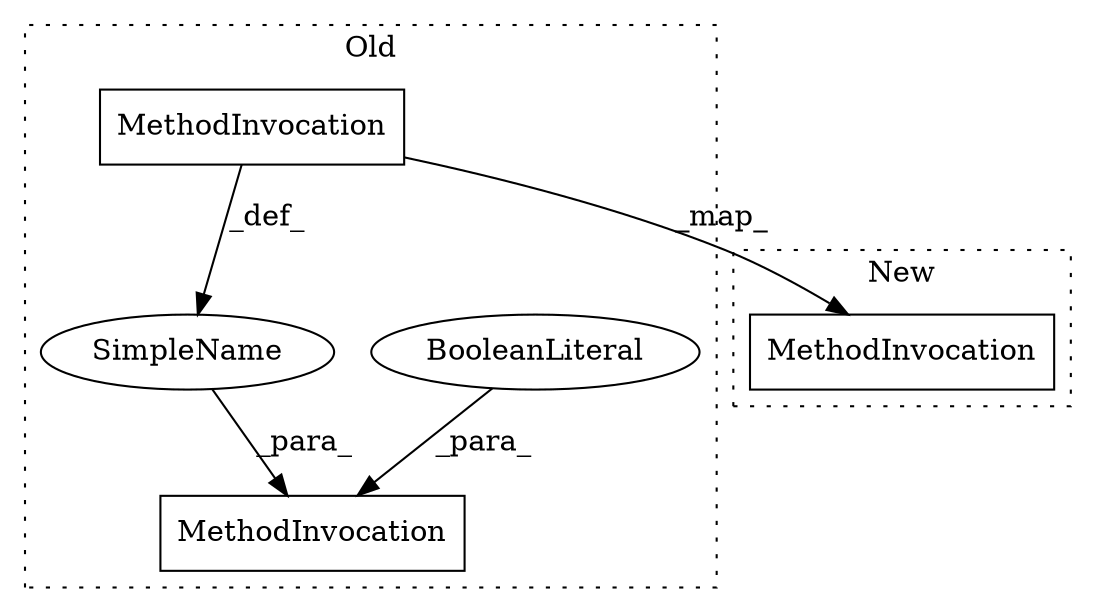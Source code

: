 digraph G {
subgraph cluster0 {
1 [label="BooleanLiteral" a="9" s="26160" l="5" shape="ellipse"];
3 [label="MethodInvocation" a="32" s="26094,26165" l="5,1" shape="box"];
4 [label="MethodInvocation" a="32" s="26099,26158" l="27,1" shape="box"];
5 [label="SimpleName" a="42" s="" l="" shape="ellipse"];
label = "Old";
style="dotted";
}
subgraph cluster1 {
2 [label="MethodInvocation" a="32" s="25972,26036" l="32,1" shape="box"];
label = "New";
style="dotted";
}
1 -> 3 [label="_para_"];
4 -> 5 [label="_def_"];
4 -> 2 [label="_map_"];
5 -> 3 [label="_para_"];
}